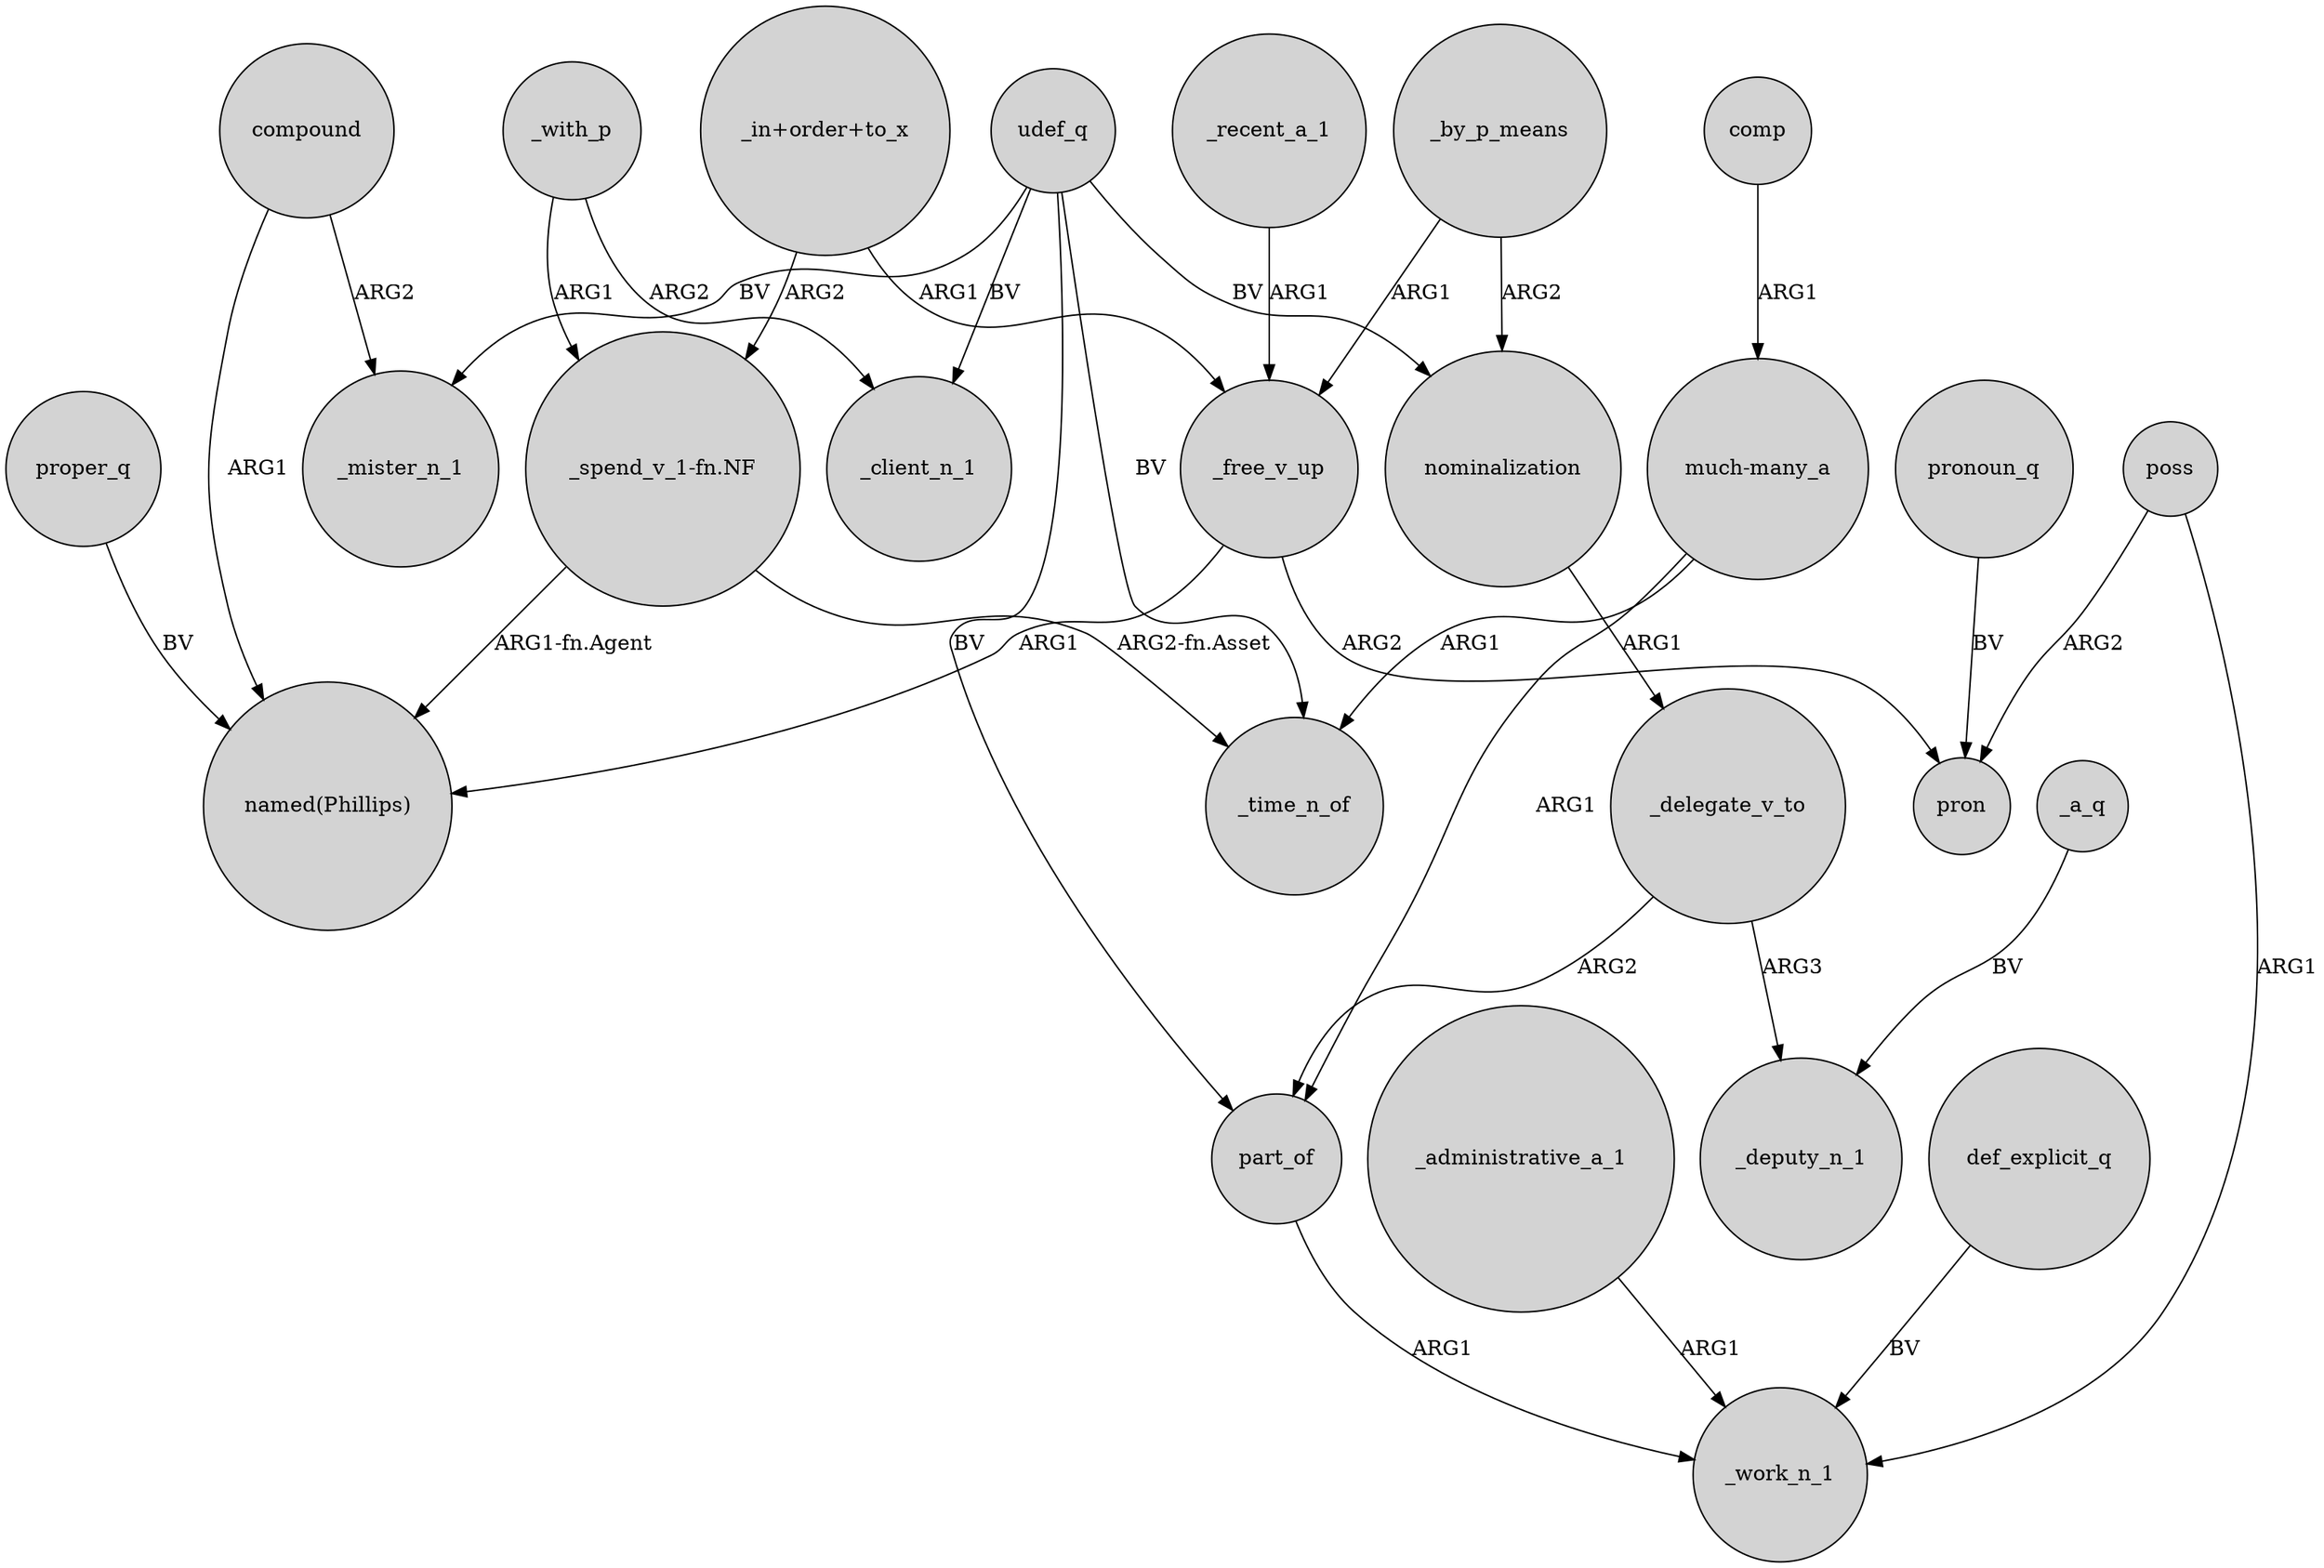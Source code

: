 digraph {
	node [shape=circle style=filled]
	"_spend_v_1-fn.NF" -> "named(Phillips)" [label="ARG1-fn.Agent"]
	udef_q -> part_of [label=BV]
	_administrative_a_1 -> _work_n_1 [label=ARG1]
	_by_p_means -> nominalization [label=ARG2]
	poss -> pron [label=ARG2]
	"much-many_a" -> part_of [label=ARG1]
	compound -> _mister_n_1 [label=ARG2]
	"_spend_v_1-fn.NF" -> _time_n_of [label="ARG2-fn.Asset"]
	_recent_a_1 -> _free_v_up [label=ARG1]
	"_in+order+to_x" -> _free_v_up [label=ARG1]
	poss -> _work_n_1 [label=ARG1]
	udef_q -> _mister_n_1 [label=BV]
	compound -> "named(Phillips)" [label=ARG1]
	_delegate_v_to -> _deputy_n_1 [label=ARG3]
	"_in+order+to_x" -> "_spend_v_1-fn.NF" [label=ARG2]
	pronoun_q -> pron [label=BV]
	_with_p -> "_spend_v_1-fn.NF" [label=ARG1]
	_free_v_up -> pron [label=ARG2]
	comp -> "much-many_a" [label=ARG1]
	_delegate_v_to -> part_of [label=ARG2]
	udef_q -> _time_n_of [label=BV]
	udef_q -> _client_n_1 [label=BV]
	nominalization -> _delegate_v_to [label=ARG1]
	udef_q -> nominalization [label=BV]
	part_of -> _work_n_1 [label=ARG1]
	_with_p -> _client_n_1 [label=ARG2]
	def_explicit_q -> _work_n_1 [label=BV]
	"much-many_a" -> _time_n_of [label=ARG1]
	_a_q -> _deputy_n_1 [label=BV]
	proper_q -> "named(Phillips)" [label=BV]
	_by_p_means -> _free_v_up [label=ARG1]
	_free_v_up -> "named(Phillips)" [label=ARG1]
}
